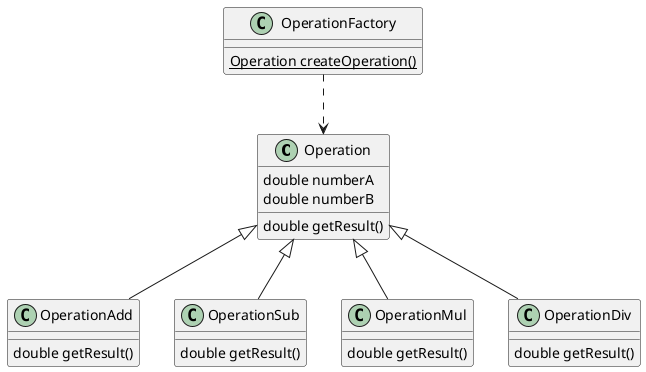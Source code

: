 @startuml
'https://plantuml.com/class-diagram

class Operation {
    double numberA
    double numberB
    double getResult()
}

class OperationAdd {
    double getResult()
}
class OperationSub {
    double getResult()
}
class OperationMul {
    double getResult()
}
class OperationDiv {
    double getResult()
}

class OperationFactory {
    {static} Operation createOperation()
}

Operation <|-- OperationAdd
Operation <|-- OperationSub
Operation <|-- OperationMul
Operation <|-- OperationDiv
OperationFactory ..> Operation

@enduml